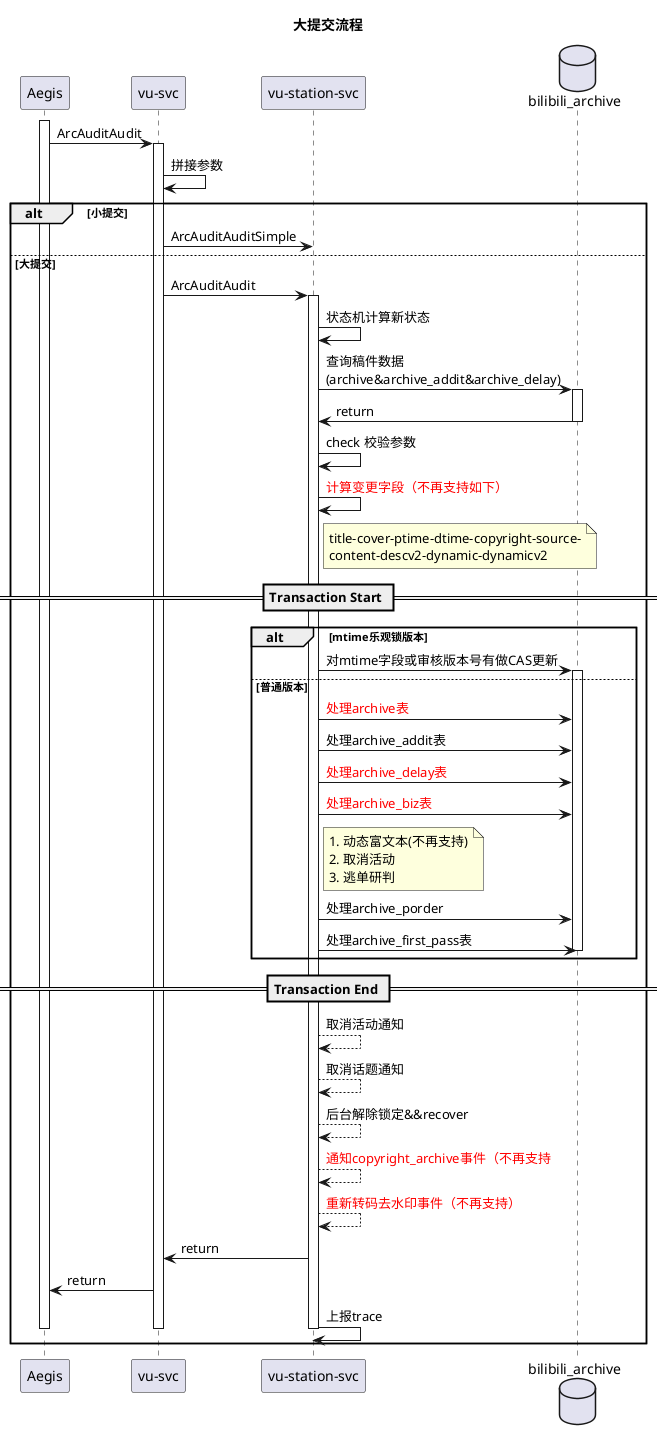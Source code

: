 @startuml
'https://plantuml.com/sequence-diagram

title 大提交流程

participant Aegis as "Aegis"
participant VuSvc as "vu-svc"
participant VuStationSvc as "vu-station-svc"
database "bilibili_archive" as db

activate Aegis
Aegis -> VuSvc:  ArcAuditAudit
activate VuSvc
VuSvc->VuSvc: 拼接参数
alt 小提交
    VuSvc -> VuStationSvc: ArcAuditAuditSimple
else 大提交
    VuSvc -> VuStationSvc: ArcAuditAudit
activate VuStationSvc
VuStationSvc->VuStationSvc: 状态机计算新状态
VuStationSvc->db:查询稿件数据\n(archive&archive_addit&archive_delay)
activate db
db->VuStationSvc:return
deactivate db
VuStationSvc->VuStationSvc:check 校验参数
VuStationSvc->VuStationSvc:<color:red>计算变更字段（不再支持如下）</color>
note right of VuStationSvc:  title-cover-ptime-dtime-copyright-source-\ncontent-descv2-dynamic-dynamicv2
== Transaction Start ==
alt mtime乐观锁版本
    VuStationSvc->db:对mtime字段或审核版本号有做CAS更新
    else 普通版本
    activate db
    VuStationSvc->db:<color:red>处理archive表</color>
    VuStationSvc->db:处理archive_addit表
    VuStationSvc->db:<color:red>处理archive_delay表</color>
    VuStationSvc->db:<color:red>处理archive_biz表</color>
    note right of VuStationSvc:1. 动态富文本(不再支持)\n2. 取消活动\n3. 逃单研判
    VuStationSvc->db:处理archive_porder
    VuStationSvc->db:处理archive_first_pass表
    deactivate db
    end
== Transaction End ==
VuStationSvc-->VuStationSvc:取消活动通知
VuStationSvc-->VuStationSvc:取消话题通知
VuStationSvc-->VuStationSvc:后台解除锁定&&recover
VuStationSvc-->VuStationSvc:<color:red>通知copyright_archive事件（不再支持</color>
VuStationSvc-->VuStationSvc:<color:red>重新转码去水印事件（不再支持）</color>
VuStationSvc->VuSvc:return
VuSvc->Aegis:return
VuStationSvc->VuStationSvc: 上报trace
deactivate VuStationSvc
deactivate VuSvc
deactivate Aegis
end
@enduml
